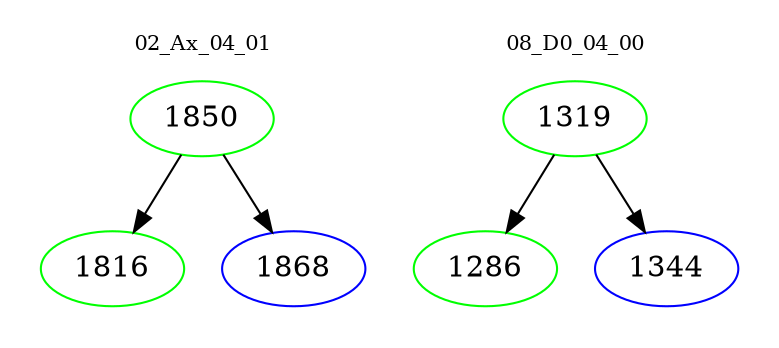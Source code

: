 digraph{
subgraph cluster_0 {
color = white
label = "02_Ax_04_01";
fontsize=10;
T0_1850 [label="1850", color="green"]
T0_1850 -> T0_1816 [color="black"]
T0_1816 [label="1816", color="green"]
T0_1850 -> T0_1868 [color="black"]
T0_1868 [label="1868", color="blue"]
}
subgraph cluster_1 {
color = white
label = "08_D0_04_00";
fontsize=10;
T1_1319 [label="1319", color="green"]
T1_1319 -> T1_1286 [color="black"]
T1_1286 [label="1286", color="green"]
T1_1319 -> T1_1344 [color="black"]
T1_1344 [label="1344", color="blue"]
}
}
